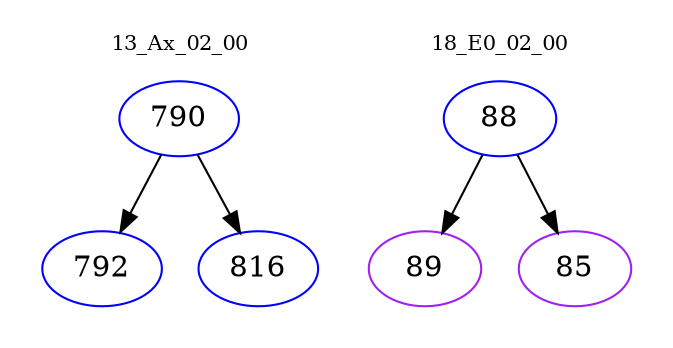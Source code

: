 digraph{
subgraph cluster_0 {
color = white
label = "13_Ax_02_00";
fontsize=10;
T0_790 [label="790", color="blue"]
T0_790 -> T0_792 [color="black"]
T0_792 [label="792", color="blue"]
T0_790 -> T0_816 [color="black"]
T0_816 [label="816", color="blue"]
}
subgraph cluster_1 {
color = white
label = "18_E0_02_00";
fontsize=10;
T1_88 [label="88", color="blue"]
T1_88 -> T1_89 [color="black"]
T1_89 [label="89", color="purple"]
T1_88 -> T1_85 [color="black"]
T1_85 [label="85", color="purple"]
}
}
